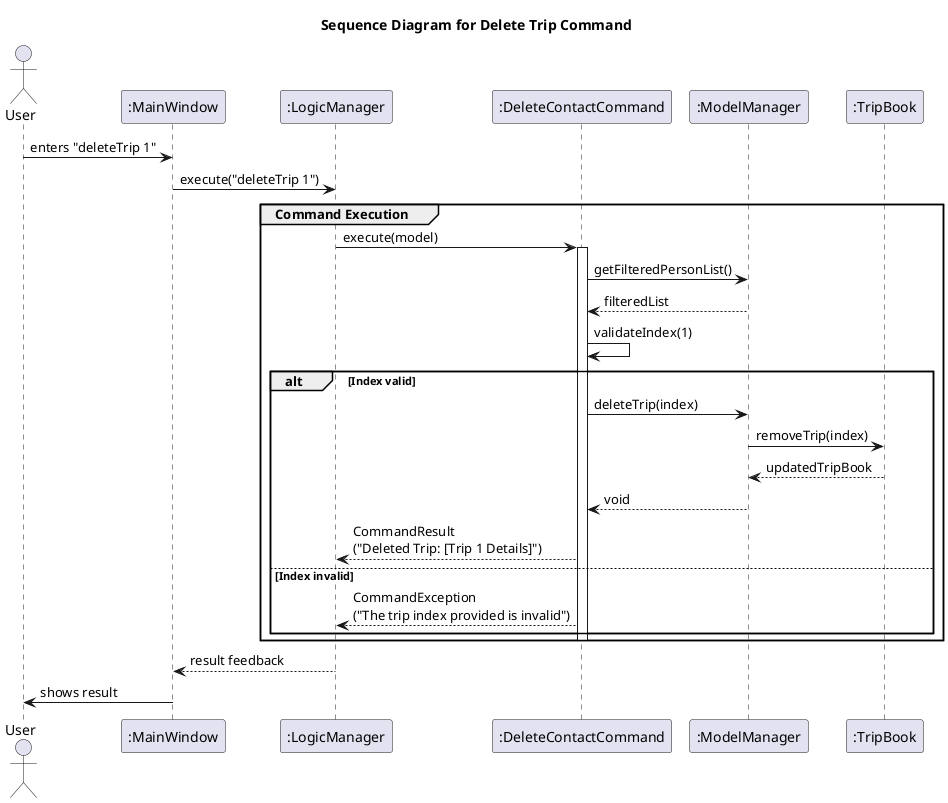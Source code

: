 @startuml DeleteTripSequenceDiagram

title Sequence Diagram for Delete Trip Command

actor User
participant ":MainWindow" as MainWindow
participant ":LogicManager" as LogicManager
participant ":DeleteContactCommand" as DeleteCommand
participant ":ModelManager" as ModelManager
participant ":TripBook" as TripBook

User -> MainWindow : enters "deleteTrip 1"
MainWindow -> LogicManager : execute("deleteTrip 1")

group Command Execution
    LogicManager -> DeleteCommand : execute(model)
    activate DeleteCommand

    DeleteCommand -> ModelManager : getFilteredPersonList()
    ModelManager --> DeleteCommand : filteredList
    DeleteCommand -> DeleteCommand : validateIndex(1)

    alt Index valid
        DeleteCommand -> ModelManager : deleteTrip(index)
        ModelManager -> TripBook : removeTrip(index)
        TripBook --> ModelManager : updatedTripBook
        ModelManager --> DeleteCommand : void
        DeleteCommand --> LogicManager : CommandResult\n("Deleted Trip: [Trip 1 Details]")
    else Index invalid
        DeleteCommand --> LogicManager : CommandException\n("The trip index provided is invalid")
    end

    deactivate DeleteCommand
end

LogicManager --> MainWindow : result feedback
MainWindow -> User : shows result

@enduml
